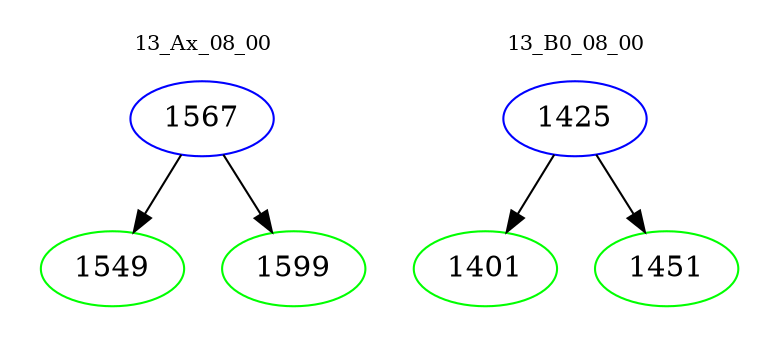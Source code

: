 digraph{
subgraph cluster_0 {
color = white
label = "13_Ax_08_00";
fontsize=10;
T0_1567 [label="1567", color="blue"]
T0_1567 -> T0_1549 [color="black"]
T0_1549 [label="1549", color="green"]
T0_1567 -> T0_1599 [color="black"]
T0_1599 [label="1599", color="green"]
}
subgraph cluster_1 {
color = white
label = "13_B0_08_00";
fontsize=10;
T1_1425 [label="1425", color="blue"]
T1_1425 -> T1_1401 [color="black"]
T1_1401 [label="1401", color="green"]
T1_1425 -> T1_1451 [color="black"]
T1_1451 [label="1451", color="green"]
}
}

